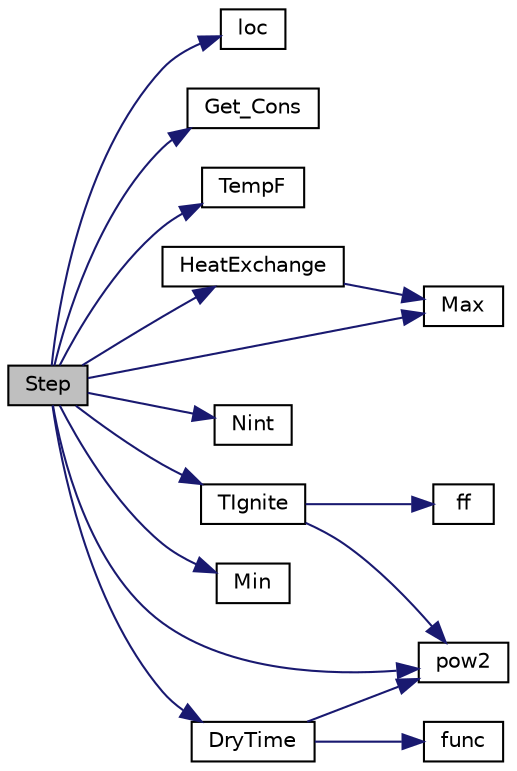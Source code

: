 digraph "Step"
{
  edge [fontname="Helvetica",fontsize="10",labelfontname="Helvetica",labelfontsize="10"];
  node [fontname="Helvetica",fontsize="10",shape=record];
  rankdir="LR";
  Node1 [label="Step",height=0.2,width=0.4,color="black", fillcolor="grey75", style="filled", fontcolor="black"];
  Node1 -> Node2 [color="midnightblue",fontsize="10",style="solid",fontname="Helvetica"];
  Node2 [label="loc",height=0.2,width=0.4,color="black", fillcolor="white", style="filled",URL="$bur__brn_8c.html#a3c8b7f0fcc184328ecbdff756e8bb21a"];
  Node1 -> Node3 [color="midnightblue",fontsize="10",style="solid",fontname="Helvetica"];
  Node3 [label="Get_Cons",height=0.2,width=0.4,color="black", fillcolor="white", style="filled",URL="$bur__brn_8c.html#a72ad8a53c5a551c2ea5e4126b1b1c6bc"];
  Node1 -> Node4 [color="midnightblue",fontsize="10",style="solid",fontname="Helvetica"];
  Node4 [label="TempF",height=0.2,width=0.4,color="black", fillcolor="white", style="filled",URL="$bur__brn_8c.html#a504f4cbfcd0a016af013c37922881c36"];
  Node1 -> Node5 [color="midnightblue",fontsize="10",style="solid",fontname="Helvetica"];
  Node5 [label="HeatExchange",height=0.2,width=0.4,color="black", fillcolor="white", style="filled",URL="$bur__brn_8c.html#a006c3d4573fe3e3c2c7f67a12f8355ef"];
  Node5 -> Node6 [color="midnightblue",fontsize="10",style="solid",fontname="Helvetica"];
  Node6 [label="Max",height=0.2,width=0.4,color="black", fillcolor="white", style="filled",URL="$bur__brn_8c.html#a0037c55efa9a8b83966af3da8b1e9abf"];
  Node1 -> Node6 [color="midnightblue",fontsize="10",style="solid",fontname="Helvetica"];
  Node1 -> Node7 [color="midnightblue",fontsize="10",style="solid",fontname="Helvetica"];
  Node7 [label="Nint",height=0.2,width=0.4,color="black", fillcolor="white", style="filled",URL="$bur__brn_8c.html#ad286b369ed79f2f813fc1a6cc810acd2"];
  Node1 -> Node8 [color="midnightblue",fontsize="10",style="solid",fontname="Helvetica"];
  Node8 [label="pow2",height=0.2,width=0.4,color="black", fillcolor="white", style="filled",URL="$bur__brn_8c.html#af1264880bf4b0941f3855bd7d5cbf1aa"];
  Node1 -> Node9 [color="midnightblue",fontsize="10",style="solid",fontname="Helvetica"];
  Node9 [label="Min",height=0.2,width=0.4,color="black", fillcolor="white", style="filled",URL="$bur__brn_8c.html#a0e70cfda35b505c318014730ce6ec883"];
  Node1 -> Node10 [color="midnightblue",fontsize="10",style="solid",fontname="Helvetica"];
  Node10 [label="TIgnite",height=0.2,width=0.4,color="black", fillcolor="white", style="filled",URL="$bur__brn_8c.html#a8c5a8e5847fb5f3d86d7d628e6d984a5"];
  Node10 -> Node11 [color="midnightblue",fontsize="10",style="solid",fontname="Helvetica"];
  Node11 [label="ff",height=0.2,width=0.4,color="black", fillcolor="white", style="filled",URL="$bur__brn_8c.html#a2d9de390e0eb72f263bb065db39a0115"];
  Node10 -> Node8 [color="midnightblue",fontsize="10",style="solid",fontname="Helvetica"];
  Node1 -> Node12 [color="midnightblue",fontsize="10",style="solid",fontname="Helvetica"];
  Node12 [label="DryTime",height=0.2,width=0.4,color="black", fillcolor="white", style="filled",URL="$bur__brn_8c.html#ae7ca47822caaac872f0dd0b8151fcec3"];
  Node12 -> Node13 [color="midnightblue",fontsize="10",style="solid",fontname="Helvetica"];
  Node13 [label="func",height=0.2,width=0.4,color="black", fillcolor="white", style="filled",URL="$bur__brn_8c.html#a953d8bd7000bd606685e6dabfc02e52a"];
  Node12 -> Node8 [color="midnightblue",fontsize="10",style="solid",fontname="Helvetica"];
}

